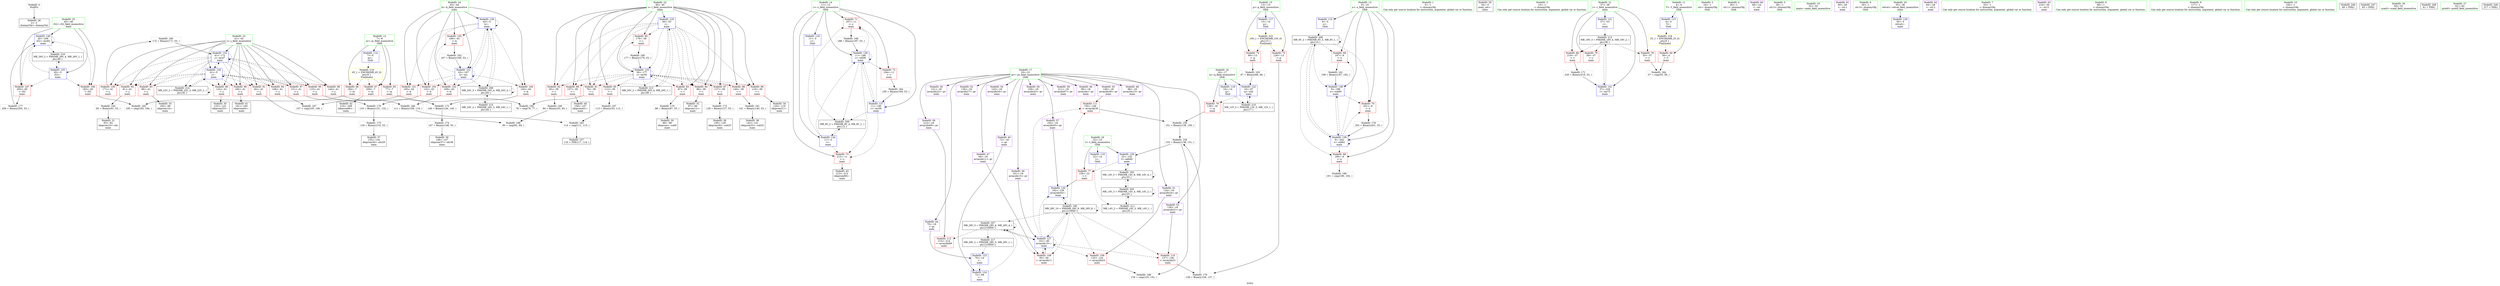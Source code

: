 digraph "SVFG" {
	label="SVFG";

	Node0x556bb0ab3890 [shape=record,color=grey,label="{NodeID: 0\nNullPtr}"];
	Node0x556bb0ab3890 -> Node0x556bb0ad3db0[style=solid];
	Node0x556bb0aded50 [shape=record,color=grey,label="{NodeID: 180\n172 = Binary(171, 53, )\n}"];
	Node0x556bb0aded50 -> Node0x556bb0adb370[style=solid];
	Node0x556bb0ad4e80 [shape=record,color=red,label="{NodeID: 97\n131\<--41\n\<--j\nmain\n}"];
	Node0x556bb0ad4e80 -> Node0x556bb0ade750[style=solid];
	Node0x556bb0ab4210 [shape=record,color=green,label="{NodeID: 14\n11\<--12\nc\<--c_field_insensitive\nGlob }"];
	Node0x556bb0ab4210 -> Node0x556bb0ad7080[style=solid];
	Node0x556bb0ab4210 -> Node0x556bb0ad7150[style=solid];
	Node0x556bb0ab4210 -> Node0x556bb0ad7220[style=solid];
	Node0x556bb0ab4210 -> Node0x556bb0ada5b0[style=solid];
	Node0x556bb0ab4210 -> Node0x556bb0adb510[style=solid];
	Node0x556bb0ab4210 -> Node0x556bb0adb6b0[style=solid];
	Node0x556bb0ab4210 -> Node0x556bb0adb780[style=solid];
	Node0x556bb0ad59e0 [shape=record,color=red,label="{NodeID: 111\n150\<--149\n\<--arrayidx38\nmain\n}"];
	Node0x556bb0ad59e0 -> Node0x556bb0adcdd0[style=solid];
	Node0x556bb0ad3db0 [shape=record,color=black,label="{NodeID: 28\n2\<--3\ndummyVal\<--dummyVal\n}"];
	Node0x556bb0aed1d0 [shape=record,color=black,label="{NodeID: 208\nMR_6V_2 = PHI(MR_6V_3, MR_6V_1, )\npts\{10 \}\n}"];
	Node0x556bb0aed1d0 -> Node0x556bb0ad6e10[style=dashed];
	Node0x556bb0aed1d0 -> Node0x556bb0ad6ee0[style=dashed];
	Node0x556bb0aed1d0 -> Node0x556bb0ad6fb0[style=dashed];
	Node0x556bb0aed1d0 -> Node0x556bb0adb850[style=dashed];
	Node0x556bb0aed1d0 -> Node0x556bb0adb920[style=dashed];
	Node0x556bb0aed1d0 -> Node0x556bb0aed1d0[style=dashed];
	Node0x556bb0adadc0 [shape=record,color=blue,label="{NodeID: 125\n39\<--53\ni\<--\nmain\n}"];
	Node0x556bb0adadc0 -> Node0x556bb0ad78a0[style=dashed];
	Node0x556bb0adadc0 -> Node0x556bb0ad7970[style=dashed];
	Node0x556bb0adadc0 -> Node0x556bb0ad7a40[style=dashed];
	Node0x556bb0adadc0 -> Node0x556bb0ad7b10[style=dashed];
	Node0x556bb0adadc0 -> Node0x556bb0ad7be0[style=dashed];
	Node0x556bb0adadc0 -> Node0x556bb0ad7cb0[style=dashed];
	Node0x556bb0adadc0 -> Node0x556bb0ad7d80[style=dashed];
	Node0x556bb0adadc0 -> Node0x556bb0ad7e50[style=dashed];
	Node0x556bb0adadc0 -> Node0x556bb0ad7f20[style=dashed];
	Node0x556bb0adadc0 -> Node0x556bb0ad7ff0[style=dashed];
	Node0x556bb0adadc0 -> Node0x556bb0adb440[style=dashed];
	Node0x556bb0adadc0 -> Node0x556bb0aeead0[style=dashed];
	Node0x556bb0ad48d0 [shape=record,color=black,label="{NodeID: 42\n210\<--209\nidxprom66\<--\nmain\n}"];
	Node0x556bb0af1590 [shape=record,color=yellow,style=double,label="{NodeID: 222\n10V_1 = ENCHI(MR_10V_0)\npts\{15 \}\nFun[main]}"];
	Node0x556bb0af1590 -> Node0x556bb0ad72f0[style=dashed];
	Node0x556bb0af1590 -> Node0x556bb0ad73c0[style=dashed];
	Node0x556bb0adb920 [shape=record,color=blue,label="{NodeID: 139\n9\<--202\nx\<--shl62\nmain\n}"];
	Node0x556bb0adb920 -> Node0x556bb0ad6e10[style=dashed];
	Node0x556bb0adb920 -> Node0x556bb0ad6ee0[style=dashed];
	Node0x556bb0adb920 -> Node0x556bb0ad6fb0[style=dashed];
	Node0x556bb0adb920 -> Node0x556bb0adb850[style=dashed];
	Node0x556bb0adb920 -> Node0x556bb0adb920[style=dashed];
	Node0x556bb0adb920 -> Node0x556bb0aed1d0[style=dashed];
	Node0x556bb0ad6450 [shape=record,color=purple,label="{NodeID: 56\n159\<--18\narrayidx43\<--pr\nmain\n}"];
	Node0x556bb0ad6fb0 [shape=record,color=red,label="{NodeID: 70\n201\<--9\n\<--x\nmain\n}"];
	Node0x556bb0ad6fb0 -> Node0x556bb0adea50[style=solid];
	Node0x556bb0add9d0 [shape=record,color=grey,label="{NodeID: 167\n113 = Binary(53, 112, )\n}"];
	Node0x556bb0add9d0 -> Node0x556bb0adf1d0[style=solid];
	Node0x556bb0ad7b10 [shape=record,color=red,label="{NodeID: 84\n96\<--39\n\<--i\nmain\n}"];
	Node0x556bb0ad7b10 -> Node0x556bb0ad40b0[style=solid];
	Node0x556bb0ab6c50 [shape=record,color=green,label="{NodeID: 1\n5\<--1\n\<--dummyObj\nCan only get source location for instruction, argument, global var or function.}"];
	Node0x556bb0adeed0 [shape=record,color=grey,label="{NodeID: 181\n141 = Binary(140, 53, )\n}"];
	Node0x556bb0adeed0 -> Node0x556bb0ad4590[style=solid];
	Node0x556bb0ad4f50 [shape=record,color=red,label="{NodeID: 98\n144\<--41\n\<--j\nmain\n}"];
	Node0x556bb0ad4f50 -> Node0x556bb0ade150[style=solid];
	Node0x556bb0ab3a30 [shape=record,color=green,label="{NodeID: 15\n13\<--15\np\<--p_field_insensitive\nGlob }"];
	Node0x556bb0ab3a30 -> Node0x556bb0ad72f0[style=solid];
	Node0x556bb0ab3a30 -> Node0x556bb0ad73c0[style=solid];
	Node0x556bb0ab3a30 -> Node0x556bb0ada6b0[style=solid];
	Node0x556bb0ad5ab0 [shape=record,color=red,label="{NodeID: 112\n215\<--214\n\<--arrayidx69\nmain\n}"];
	Node0x556bb0ad3e40 [shape=record,color=black,label="{NodeID: 29\n34\<--5\nmain_ret\<--\nmain\n}"];
	Node0x556bb0aed6d0 [shape=record,color=black,label="{NodeID: 209\nMR_8V_2 = PHI(MR_8V_4, MR_8V_1, )\npts\{12 \}\n}"];
	Node0x556bb0aed6d0 -> Node0x556bb0adb510[style=dashed];
	Node0x556bb0adae90 [shape=record,color=blue,label="{NodeID: 126\n41\<--5\nj\<--\nmain\n}"];
	Node0x556bb0adae90 -> Node0x556bb0ad80c0[style=dashed];
	Node0x556bb0adae90 -> Node0x556bb0ad8190[style=dashed];
	Node0x556bb0adae90 -> Node0x556bb0ad8260[style=dashed];
	Node0x556bb0adae90 -> Node0x556bb0ad8330[style=dashed];
	Node0x556bb0adae90 -> Node0x556bb0ad8400[style=dashed];
	Node0x556bb0adae90 -> Node0x556bb0ad4db0[style=dashed];
	Node0x556bb0adae90 -> Node0x556bb0ad4e80[style=dashed];
	Node0x556bb0adae90 -> Node0x556bb0ad4f50[style=dashed];
	Node0x556bb0adae90 -> Node0x556bb0ad5020[style=dashed];
	Node0x556bb0adae90 -> Node0x556bb0ad50f0[style=dashed];
	Node0x556bb0adae90 -> Node0x556bb0adae90[style=dashed];
	Node0x556bb0adae90 -> Node0x556bb0adb370[style=dashed];
	Node0x556bb0adae90 -> Node0x556bb0aeefd0[style=dashed];
	Node0x556bb0ad49a0 [shape=record,color=black,label="{NodeID: 43\n213\<--212\nidxprom68\<--\nmain\n}"];
	Node0x556bb0adb9f0 [shape=record,color=blue,label="{NodeID: 140\n45\<--206\ni52\<--inc64\nmain\n}"];
	Node0x556bb0adb9f0 -> Node0x556bb0ad55d0[style=dashed];
	Node0x556bb0adb9f0 -> Node0x556bb0ad56a0[style=dashed];
	Node0x556bb0adb9f0 -> Node0x556bb0adb9f0[style=dashed];
	Node0x556bb0adb9f0 -> Node0x556bb0af01e0[style=dashed];
	Node0x556bb0ad6520 [shape=record,color=purple,label="{NodeID: 57\n162\<--18\narrayidx45\<--pr\nmain\n}"];
	Node0x556bb0ad6520 -> Node0x556bb0adb1d0[style=solid];
	Node0x556bb0ad7080 [shape=record,color=red,label="{NodeID: 71\n187\<--11\n\<--c\nmain\n}"];
	Node0x556bb0ad7080 -> Node0x556bb0addb50[style=solid];
	Node0x556bb0addb50 [shape=record,color=grey,label="{NodeID: 168\n188 = Binary(187, 53, )\n}"];
	Node0x556bb0addb50 -> Node0x556bb0adb6b0[style=solid];
	Node0x556bb0ad7be0 [shape=record,color=red,label="{NodeID: 85\n112\<--39\n\<--i\nmain\n}"];
	Node0x556bb0ad7be0 -> Node0x556bb0add9d0[style=solid];
	Node0x556bb0ad3250 [shape=record,color=green,label="{NodeID: 2\n14\<--1\n\<--dummyObj\nCan only get source location for instruction, argument, global var or function.}"];
	Node0x556bb0adf050 [shape=record,color=grey,label="{NodeID: 182\n185 = cmp(183, 184, )\n}"];
	Node0x556bb0ad5020 [shape=record,color=red,label="{NodeID: 99\n160\<--41\n\<--j\nmain\n}"];
	Node0x556bb0ad5020 -> Node0x556bb0ad4800[style=solid];
	Node0x556bb0ab3b00 [shape=record,color=green,label="{NodeID: 16\n16\<--17\nq\<--q_field_insensitive\nGlob }"];
	Node0x556bb0ab3b00 -> Node0x556bb0ad7490[style=solid];
	Node0x556bb0ab3b00 -> Node0x556bb0ada7b0[style=solid];
	Node0x556bb0ab3b00 -> Node0x556bb0adab50[style=solid];
	Node0x556bb0ad5b80 [shape=record,color=blue,label="{NodeID: 113\n4\<--5\nT\<--\nGlob }"];
	Node0x556bb0ad5b80 -> Node0x556bb0af07d0[style=dashed];
	Node0x556bb0ad3f10 [shape=record,color=black,label="{NodeID: 30\n89\<--88\nidxprom\<--sub9\nmain\n}"];
	Node0x556bb0aedbd0 [shape=record,color=black,label="{NodeID: 210\nMR_12V_2 = PHI(MR_12V_3, MR_12V_1, )\npts\{17 \}\n}"];
	Node0x556bb0aedbd0 -> Node0x556bb0adab50[style=dashed];
	Node0x556bb0adaf60 [shape=record,color=blue,label="{NodeID: 127\n101\<--95\narrayidx15\<--\nmain\n}"];
	Node0x556bb0adaf60 -> Node0x556bb0ad5770[style=dashed];
	Node0x556bb0adaf60 -> Node0x556bb0ad5840[style=dashed];
	Node0x556bb0adaf60 -> Node0x556bb0ad5910[style=dashed];
	Node0x556bb0adaf60 -> Node0x556bb0ad59e0[style=dashed];
	Node0x556bb0adaf60 -> Node0x556bb0adaf60[style=dashed];
	Node0x556bb0adaf60 -> Node0x556bb0adb1d0[style=dashed];
	Node0x556bb0adaf60 -> Node0x556bb0ae67b0[style=dashed];
	Node0x556bb0adaf60 -> Node0x556bb0aeccd0[style=dashed];
	Node0x556bb0ad4a70 [shape=record,color=purple,label="{NodeID: 44\n70\<--18\n\<--pr\nmain\n}"];
	Node0x556bb0ad4a70 -> Node0x556bb0adac20[style=solid];
	Node0x556bb0adbac0 [shape=record,color=blue,label="{NodeID: 141\n37\<--220\nr\<--inc72\nmain\n}"];
	Node0x556bb0adbac0 -> Node0x556bb0aee5d0[style=dashed];
	Node0x556bb0ad65f0 [shape=record,color=purple,label="{NodeID: 58\n211\<--18\narrayidx67\<--pr\nmain\n}"];
	Node0x556bb0ad7150 [shape=record,color=red,label="{NodeID: 72\n194\<--11\n\<--c\nmain\n}"];
	Node0x556bb0ad7150 -> Node0x556bb0add550[style=solid];
	Node0x556bb0addcd0 [shape=record,color=grey,label="{NodeID: 169\n84 = Binary(53, 83, )\n}"];
	Node0x556bb0addcd0 -> Node0x556bb0adf950[style=solid];
	Node0x556bb0ad7cb0 [shape=record,color=red,label="{NodeID: 86\n119\<--39\n\<--i\nmain\n}"];
	Node0x556bb0ad7cb0 -> Node0x556bb0ad4250[style=solid];
	Node0x556bb0ad32e0 [shape=record,color=green,label="{NodeID: 3\n24\<--1\n.str\<--dummyObj\nGlob }"];
	Node0x556bb0adf1d0 [shape=record,color=grey,label="{NodeID: 183\n114 = cmp(111, 113, )\n}"];
	Node0x556bb0adf1d0 -> Node0x556bb0adc6b0[style=solid];
	Node0x556bb0ad50f0 [shape=record,color=red,label="{NodeID: 100\n171\<--41\n\<--j\nmain\n}"];
	Node0x556bb0ad50f0 -> Node0x556bb0aded50[style=solid];
	Node0x556bb0ab3c00 [shape=record,color=green,label="{NodeID: 17\n18\<--21\npr\<--pr_field_insensitive\nGlob }"];
	Node0x556bb0ab3c00 -> Node0x556bb0ad4a70[style=solid];
	Node0x556bb0ab3c00 -> Node0x556bb0ad4b40[style=solid];
	Node0x556bb0ab3c00 -> Node0x556bb0ad4c10[style=solid];
	Node0x556bb0ab3c00 -> Node0x556bb0ad4ce0[style=solid];
	Node0x556bb0ab3c00 -> Node0x556bb0ad5dd0[style=solid];
	Node0x556bb0ab3c00 -> Node0x556bb0ad5ea0[style=solid];
	Node0x556bb0ab3c00 -> Node0x556bb0ad5f70[style=solid];
	Node0x556bb0ab3c00 -> Node0x556bb0ad6040[style=solid];
	Node0x556bb0ab3c00 -> Node0x556bb0ad6110[style=solid];
	Node0x556bb0ab3c00 -> Node0x556bb0ad61e0[style=solid];
	Node0x556bb0ab3c00 -> Node0x556bb0ad62b0[style=solid];
	Node0x556bb0ab3c00 -> Node0x556bb0ad6380[style=solid];
	Node0x556bb0ab3c00 -> Node0x556bb0ad6450[style=solid];
	Node0x556bb0ab3c00 -> Node0x556bb0ad6520[style=solid];
	Node0x556bb0ab3c00 -> Node0x556bb0ad65f0[style=solid];
	Node0x556bb0ab3c00 -> Node0x556bb0ad66c0[style=solid];
	Node0x556bb0ad5c80 [shape=record,color=blue,label="{NodeID: 114\n7\<--5\nm\<--\nGlob }"];
	Node0x556bb0ad5c80 -> Node0x556bb0af12f0[style=dashed];
	Node0x556bb0ad3fe0 [shape=record,color=black,label="{NodeID: 31\n93\<--92\nidxprom10\<--shr\nmain\n}"];
	Node0x556bb0aee0d0 [shape=record,color=black,label="{NodeID: 211\nMR_14V_2 = PHI(MR_14V_3, MR_14V_1, )\npts\{23 \}\n}"];
	Node0x556bb0aee0d0 -> Node0x556bb0aeb8d0[style=dashed];
	Node0x556bb0adb030 [shape=record,color=blue,label="{NodeID: 128\n43\<--5\nk\<--\nmain\n}"];
	Node0x556bb0adb030 -> Node0x556bb0ad51c0[style=dashed];
	Node0x556bb0adb030 -> Node0x556bb0ad5290[style=dashed];
	Node0x556bb0adb030 -> Node0x556bb0ad5360[style=dashed];
	Node0x556bb0adb030 -> Node0x556bb0ad5430[style=dashed];
	Node0x556bb0adb030 -> Node0x556bb0ad5500[style=dashed];
	Node0x556bb0adb030 -> Node0x556bb0adb030[style=dashed];
	Node0x556bb0adb030 -> Node0x556bb0adb2a0[style=dashed];
	Node0x556bb0adb030 -> Node0x556bb0aec7d0[style=dashed];
	Node0x556bb0ad4b40 [shape=record,color=purple,label="{NodeID: 45\n72\<--18\n\<--pr\nmain\n}"];
	Node0x556bb0ad4b40 -> Node0x556bb0adacf0[style=solid];
	Node0x556bb0ad66c0 [shape=record,color=purple,label="{NodeID: 59\n214\<--18\narrayidx69\<--pr\nmain\n}"];
	Node0x556bb0ad66c0 -> Node0x556bb0ad5ab0[style=solid];
	Node0x556bb0ad7220 [shape=record,color=red,label="{NodeID: 73\n212\<--11\n\<--c\nmain\n}"];
	Node0x556bb0ad7220 -> Node0x556bb0ad49a0[style=solid];
	Node0x556bb0adde50 [shape=record,color=grey,label="{NodeID: 170\n88 = Binary(87, 53, )\n}"];
	Node0x556bb0adde50 -> Node0x556bb0ad3f10[style=solid];
	Node0x556bb0ad7d80 [shape=record,color=red,label="{NodeID: 87\n127\<--39\n\<--i\nmain\n}"];
	Node0x556bb0ad7d80 -> Node0x556bb0ade2d0[style=solid];
	Node0x556bb0ab4390 [shape=record,color=green,label="{NodeID: 4\n26\<--1\n.str.1\<--dummyObj\nGlob }"];
	Node0x556bb0adf350 [shape=record,color=grey,label="{NodeID: 184\n57 = cmp(55, 56, )\n}"];
	Node0x556bb0ad51c0 [shape=record,color=red,label="{NodeID: 101\n105\<--43\n\<--k\nmain\n}"];
	Node0x556bb0ad51c0 -> Node0x556bb0adf7d0[style=solid];
	Node0x556bb0ab7150 [shape=record,color=green,label="{NodeID: 18\n22\<--23\nt\<--t_field_insensitive\nGlob }"];
	Node0x556bb0ab7150 -> Node0x556bb0ad7560[style=solid];
	Node0x556bb0ab7150 -> Node0x556bb0ada8b0[style=solid];
	Node0x556bb0ab7150 -> Node0x556bb0adb100[style=solid];
	Node0x556bb0ada4f0 [shape=record,color=blue,label="{NodeID: 115\n9\<--5\nx\<--\nGlob }"];
	Node0x556bb0ada4f0 -> Node0x556bb0aed1d0[style=dashed];
	Node0x556bb0ad40b0 [shape=record,color=black,label="{NodeID: 32\n97\<--96\nidxprom12\<--\nmain\n}"];
	Node0x556bb0aee5d0 [shape=record,color=black,label="{NodeID: 212\nMR_18V_3 = PHI(MR_18V_4, MR_18V_2, )\npts\{38 \}\n}"];
	Node0x556bb0aee5d0 -> Node0x556bb0ad7630[style=dashed];
	Node0x556bb0aee5d0 -> Node0x556bb0ad7700[style=dashed];
	Node0x556bb0aee5d0 -> Node0x556bb0ad77d0[style=dashed];
	Node0x556bb0aee5d0 -> Node0x556bb0adbac0[style=dashed];
	Node0x556bb0adb100 [shape=record,color=blue,label="{NodeID: 129\n22\<--152\nt\<--add40\nmain\n}"];
	Node0x556bb0adb100 -> Node0x556bb0ad7560[style=dashed];
	Node0x556bb0adb100 -> Node0x556bb0ad8de0[style=dashed];
	Node0x556bb0ad4c10 [shape=record,color=purple,label="{NodeID: 46\n90\<--18\narrayidx\<--pr\nmain\n}"];
	Node0x556bb0ad6790 [shape=record,color=purple,label="{NodeID: 60\n48\<--24\n\<--.str\nmain\n}"];
	Node0x556bb0adc6b0 [shape=record,color=black,label="{NodeID: 157\n116 = PHI(117, 114, )\n}"];
	Node0x556bb0ad72f0 [shape=record,color=red,label="{NodeID: 74\n66\<--13\n\<--p\nmain\n}"];
	Node0x556bb0ad72f0 -> Node0x556bb0add6d0[style=solid];
	Node0x556bb0addfd0 [shape=record,color=grey,label="{NodeID: 171\n220 = Binary(219, 53, )\n}"];
	Node0x556bb0addfd0 -> Node0x556bb0adbac0[style=solid];
	Node0x556bb0ad7e50 [shape=record,color=red,label="{NodeID: 88\n140\<--39\n\<--i\nmain\n}"];
	Node0x556bb0ad7e50 -> Node0x556bb0adeed0[style=solid];
	Node0x556bb0ab4420 [shape=record,color=green,label="{NodeID: 5\n28\<--1\n.str.2\<--dummyObj\nGlob }"];
	Node0x556bb0adf4d0 [shape=record,color=grey,label="{NodeID: 185\n78 = cmp(76, 77, )\n}"];
	Node0x556bb0ad5290 [shape=record,color=red,label="{NodeID: 102\n109\<--43\n\<--k\nmain\n}"];
	Node0x556bb0ad5290 -> Node0x556bb0add850[style=solid];
	Node0x556bb0ab7250 [shape=record,color=green,label="{NodeID: 19\n32\<--33\nmain\<--main_field_insensitive\n}"];
	Node0x556bb0ada5b0 [shape=record,color=blue,label="{NodeID: 116\n11\<--5\nc\<--\nGlob }"];
	Node0x556bb0ada5b0 -> Node0x556bb0aed6d0[style=dashed];
	Node0x556bb0ad4180 [shape=record,color=black,label="{NodeID: 33\n100\<--99\nidxprom14\<--\nmain\n}"];
	Node0x556bb0aeead0 [shape=record,color=black,label="{NodeID: 213\nMR_20V_2 = PHI(MR_20V_4, MR_20V_1, )\npts\{40 \}\n}"];
	Node0x556bb0aeead0 -> Node0x556bb0adadc0[style=dashed];
	Node0x556bb0adb1d0 [shape=record,color=blue,label="{NodeID: 130\n162\<--156\narrayidx45\<--\nmain\n}"];
	Node0x556bb0adb1d0 -> Node0x556bb0ae67b0[style=dashed];
	Node0x556bb0ad4ce0 [shape=record,color=purple,label="{NodeID: 47\n94\<--18\narrayidx11\<--pr\nmain\n}"];
	Node0x556bb0ad4ce0 -> Node0x556bb0ad5770[style=solid];
	Node0x556bb0ad6860 [shape=record,color=purple,label="{NodeID: 61\n60\<--26\n\<--.str.1\nmain\n}"];
	Node0x556bb0adcc50 [shape=record,color=grey,label="{NodeID: 158\n152 = Binary(138, 151, )\n}"];
	Node0x556bb0adcc50 -> Node0x556bb0adb100[style=solid];
	Node0x556bb0adcc50 -> Node0x556bb0adfad0[style=solid];
	Node0x556bb0ad73c0 [shape=record,color=red,label="{NodeID: 75\n126\<--13\n\<--p\nmain\n}"];
	Node0x556bb0ad73c0 -> Node0x556bb0adebd0[style=solid];
	Node0x556bb0ade150 [shape=record,color=grey,label="{NodeID: 172\n146 = Binary(144, 145, )\n}"];
	Node0x556bb0ade150 -> Node0x556bb0ade450[style=solid];
	Node0x556bb0ad7f20 [shape=record,color=red,label="{NodeID: 89\n157\<--39\n\<--i\nmain\n}"];
	Node0x556bb0ad7f20 -> Node0x556bb0ad4730[style=solid];
	Node0x556bb0ab3e90 [shape=record,color=green,label="{NodeID: 6\n30\<--1\n.str.3\<--dummyObj\nGlob }"];
	Node0x556bb0adf650 [shape=record,color=grey,label="{NodeID: 186\n191 = cmp(190, 192, )\n}"];
	Node0x556bb0ad5360 [shape=record,color=red,label="{NodeID: 103\n132\<--43\n\<--k\nmain\n}"];
	Node0x556bb0ad5360 -> Node0x556bb0ade750[style=solid];
	Node0x556bb0ab7350 [shape=record,color=green,label="{NodeID: 20\n35\<--36\nretval\<--retval_field_insensitive\nmain\n}"];
	Node0x556bb0ab7350 -> Node0x556bb0ada9b0[style=solid];
	Node0x556bb0ada6b0 [shape=record,color=blue,label="{NodeID: 117\n13\<--14\np\<--\nGlob }"];
	Node0x556bb0ada6b0 -> Node0x556bb0af1590[style=dashed];
	Node0x556bb0ad4250 [shape=record,color=black,label="{NodeID: 34\n120\<--119\nidxprom21\<--\nmain\n}"];
	Node0x556bb0aeefd0 [shape=record,color=black,label="{NodeID: 214\nMR_22V_2 = PHI(MR_22V_3, MR_22V_1, )\npts\{42 \}\n}"];
	Node0x556bb0aeefd0 -> Node0x556bb0adae90[style=dashed];
	Node0x556bb0aeefd0 -> Node0x556bb0aeefd0[style=dashed];
	Node0x556bb0adb2a0 [shape=record,color=blue,label="{NodeID: 131\n43\<--167\nk\<--inc\nmain\n}"];
	Node0x556bb0adb2a0 -> Node0x556bb0ad51c0[style=dashed];
	Node0x556bb0adb2a0 -> Node0x556bb0ad5290[style=dashed];
	Node0x556bb0adb2a0 -> Node0x556bb0ad5360[style=dashed];
	Node0x556bb0adb2a0 -> Node0x556bb0ad5430[style=dashed];
	Node0x556bb0adb2a0 -> Node0x556bb0ad5500[style=dashed];
	Node0x556bb0adb2a0 -> Node0x556bb0adb030[style=dashed];
	Node0x556bb0adb2a0 -> Node0x556bb0adb2a0[style=dashed];
	Node0x556bb0adb2a0 -> Node0x556bb0aec7d0[style=dashed];
	Node0x556bb0ad5dd0 [shape=record,color=purple,label="{NodeID: 48\n98\<--18\narrayidx13\<--pr\nmain\n}"];
	Node0x556bb0ad6930 [shape=record,color=purple,label="{NodeID: 62\n64\<--28\n\<--.str.2\nmain\n}"];
	Node0x556bb0adcdd0 [shape=record,color=grey,label="{NodeID: 159\n151 = Binary(139, 150, )\n}"];
	Node0x556bb0adcdd0 -> Node0x556bb0adcc50[style=solid];
	Node0x556bb0ad7490 [shape=record,color=red,label="{NodeID: 76\n139\<--16\n\<--q\nmain\n}"];
	Node0x556bb0ad7490 -> Node0x556bb0adcdd0[style=solid];
	Node0x556bb0ade2d0 [shape=record,color=grey,label="{NodeID: 173\n128 = Binary(127, 53, )\n}"];
	Node0x556bb0ade2d0 -> Node0x556bb0ad43f0[style=solid];
	Node0x556bb0ad7ff0 [shape=record,color=red,label="{NodeID: 90\n176\<--39\n\<--i\nmain\n}"];
	Node0x556bb0ad7ff0 -> Node0x556bb0adcf50[style=solid];
	Node0x556bb0ab3f20 [shape=record,color=green,label="{NodeID: 7\n53\<--1\n\<--dummyObj\nCan only get source location for instruction, argument, global var or function.}"];
	Node0x556bb0adf7d0 [shape=record,color=grey,label="{NodeID: 187\n107 = cmp(105, 106, )\n}"];
	Node0x556bb0ad5430 [shape=record,color=red,label="{NodeID: 104\n145\<--43\n\<--k\nmain\n}"];
	Node0x556bb0ad5430 -> Node0x556bb0ade150[style=solid];
	Node0x556bb0ab7420 [shape=record,color=green,label="{NodeID: 21\n37\<--38\nr\<--r_field_insensitive\nmain\n}"];
	Node0x556bb0ab7420 -> Node0x556bb0ad7630[style=solid];
	Node0x556bb0ab7420 -> Node0x556bb0ad7700[style=solid];
	Node0x556bb0ab7420 -> Node0x556bb0ad77d0[style=solid];
	Node0x556bb0ab7420 -> Node0x556bb0adaa80[style=solid];
	Node0x556bb0ab7420 -> Node0x556bb0adbac0[style=solid];
	Node0x556bb0ada7b0 [shape=record,color=blue,label="{NodeID: 118\n16\<--14\nq\<--\nGlob }"];
	Node0x556bb0ada7b0 -> Node0x556bb0aedbd0[style=dashed];
	Node0x556bb0ad4320 [shape=record,color=black,label="{NodeID: 35\n123\<--122\nidxprom23\<--\nmain\n}"];
	Node0x556bb0aef4d0 [shape=record,color=black,label="{NodeID: 215\nMR_24V_2 = PHI(MR_24V_3, MR_24V_1, )\npts\{44 \}\n}"];
	Node0x556bb0aef4d0 -> Node0x556bb0aec7d0[style=dashed];
	Node0x556bb0adb370 [shape=record,color=blue,label="{NodeID: 132\n41\<--172\nj\<--inc47\nmain\n}"];
	Node0x556bb0adb370 -> Node0x556bb0ad80c0[style=dashed];
	Node0x556bb0adb370 -> Node0x556bb0ad8190[style=dashed];
	Node0x556bb0adb370 -> Node0x556bb0ad8260[style=dashed];
	Node0x556bb0adb370 -> Node0x556bb0ad8330[style=dashed];
	Node0x556bb0adb370 -> Node0x556bb0ad8400[style=dashed];
	Node0x556bb0adb370 -> Node0x556bb0ad4db0[style=dashed];
	Node0x556bb0adb370 -> Node0x556bb0ad4e80[style=dashed];
	Node0x556bb0adb370 -> Node0x556bb0ad4f50[style=dashed];
	Node0x556bb0adb370 -> Node0x556bb0ad5020[style=dashed];
	Node0x556bb0adb370 -> Node0x556bb0ad50f0[style=dashed];
	Node0x556bb0adb370 -> Node0x556bb0adae90[style=dashed];
	Node0x556bb0adb370 -> Node0x556bb0adb370[style=dashed];
	Node0x556bb0adb370 -> Node0x556bb0aeefd0[style=dashed];
	Node0x556bb0ad5ea0 [shape=record,color=purple,label="{NodeID: 49\n101\<--18\narrayidx15\<--pr\nmain\n}"];
	Node0x556bb0ad5ea0 -> Node0x556bb0adaf60[style=solid];
	Node0x556bb0ad6a00 [shape=record,color=purple,label="{NodeID: 63\n216\<--30\n\<--.str.3\nmain\n}"];
	Node0x556bb0adcf50 [shape=record,color=grey,label="{NodeID: 160\n177 = Binary(176, 53, )\n}"];
	Node0x556bb0adcf50 -> Node0x556bb0adb440[style=solid];
	Node0x556bb0ad7560 [shape=record,color=red,label="{NodeID: 77\n156\<--22\n\<--t\nmain\n}"];
	Node0x556bb0ad7560 -> Node0x556bb0adb1d0[style=solid];
	Node0x556bb0ade450 [shape=record,color=grey,label="{NodeID: 174\n147 = Binary(146, 53, )\n}"];
	Node0x556bb0ade450 -> Node0x556bb0ad4660[style=solid];
	Node0x556bb0ad80c0 [shape=record,color=red,label="{NodeID: 91\n82\<--41\n\<--j\nmain\n}"];
	Node0x556bb0ad80c0 -> Node0x556bb0adf950[style=solid];
	Node0x556bb0ab3fb0 [shape=record,color=green,label="{NodeID: 8\n68\<--1\n\<--dummyObj\nCan only get source location for instruction, argument, global var or function.}"];
	Node0x556bb0adf950 [shape=record,color=grey,label="{NodeID: 188\n85 = cmp(82, 84, )\n}"];
	Node0x556bb0ad5500 [shape=record,color=red,label="{NodeID: 105\n166\<--43\n\<--k\nmain\n}"];
	Node0x556bb0ad5500 -> Node0x556bb0add250[style=solid];
	Node0x556bb0ab74f0 [shape=record,color=green,label="{NodeID: 22\n39\<--40\ni\<--i_field_insensitive\nmain\n}"];
	Node0x556bb0ab74f0 -> Node0x556bb0ad78a0[style=solid];
	Node0x556bb0ab74f0 -> Node0x556bb0ad7970[style=solid];
	Node0x556bb0ab74f0 -> Node0x556bb0ad7a40[style=solid];
	Node0x556bb0ab74f0 -> Node0x556bb0ad7b10[style=solid];
	Node0x556bb0ab74f0 -> Node0x556bb0ad7be0[style=solid];
	Node0x556bb0ab74f0 -> Node0x556bb0ad7cb0[style=solid];
	Node0x556bb0ab74f0 -> Node0x556bb0ad7d80[style=solid];
	Node0x556bb0ab74f0 -> Node0x556bb0ad7e50[style=solid];
	Node0x556bb0ab74f0 -> Node0x556bb0ad7f20[style=solid];
	Node0x556bb0ab74f0 -> Node0x556bb0ad7ff0[style=solid];
	Node0x556bb0ab74f0 -> Node0x556bb0adadc0[style=solid];
	Node0x556bb0ab74f0 -> Node0x556bb0adb440[style=solid];
	Node0x556bb0ada8b0 [shape=record,color=blue,label="{NodeID: 119\n22\<--14\nt\<--\nGlob }"];
	Node0x556bb0ada8b0 -> Node0x556bb0aee0d0[style=dashed];
	Node0x556bb0ad43f0 [shape=record,color=black,label="{NodeID: 36\n129\<--128\nidxprom26\<--sub25\nmain\n}"];
	Node0x556bb0af01e0 [shape=record,color=black,label="{NodeID: 216\nMR_26V_2 = PHI(MR_26V_4, MR_26V_1, )\npts\{46 \}\n}"];
	Node0x556bb0af01e0 -> Node0x556bb0adb5e0[style=dashed];
	Node0x556bb0adb440 [shape=record,color=blue,label="{NodeID: 133\n39\<--177\ni\<--inc50\nmain\n}"];
	Node0x556bb0adb440 -> Node0x556bb0ad78a0[style=dashed];
	Node0x556bb0adb440 -> Node0x556bb0ad7970[style=dashed];
	Node0x556bb0adb440 -> Node0x556bb0ad7a40[style=dashed];
	Node0x556bb0adb440 -> Node0x556bb0ad7b10[style=dashed];
	Node0x556bb0adb440 -> Node0x556bb0ad7be0[style=dashed];
	Node0x556bb0adb440 -> Node0x556bb0ad7cb0[style=dashed];
	Node0x556bb0adb440 -> Node0x556bb0ad7d80[style=dashed];
	Node0x556bb0adb440 -> Node0x556bb0ad7e50[style=dashed];
	Node0x556bb0adb440 -> Node0x556bb0ad7f20[style=dashed];
	Node0x556bb0adb440 -> Node0x556bb0ad7ff0[style=dashed];
	Node0x556bb0adb440 -> Node0x556bb0adb440[style=dashed];
	Node0x556bb0adb440 -> Node0x556bb0aeead0[style=dashed];
	Node0x556bb0ad5f70 [shape=record,color=purple,label="{NodeID: 50\n121\<--18\narrayidx22\<--pr\nmain\n}"];
	Node0x556bb0ad6ad0 [shape=record,color=red,label="{NodeID: 64\n56\<--4\n\<--T\nmain\n}"];
	Node0x556bb0ad6ad0 -> Node0x556bb0adf350[style=solid];
	Node0x556bb0add0d0 [shape=record,color=grey,label="{NodeID: 161\n198 = Binary(197, 192, )\n}"];
	Node0x556bb0add0d0 -> Node0x556bb0adb850[style=solid];
	Node0x556bb0ad7630 [shape=record,color=red,label="{NodeID: 78\n55\<--37\n\<--r\nmain\n}"];
	Node0x556bb0ad7630 -> Node0x556bb0adf350[style=solid];
	Node0x556bb0ade5d0 [shape=record,color=grey,label="{NodeID: 175\n134 = Binary(133, 53, )\n}"];
	Node0x556bb0ade5d0 -> Node0x556bb0ad44c0[style=solid];
	Node0x556bb0ad8190 [shape=record,color=red,label="{NodeID: 92\n91\<--41\n\<--j\nmain\n}"];
	Node0x556bb0ad8190 -> Node0x556bb0add3d0[style=solid];
	Node0x556bb0ad3590 [shape=record,color=green,label="{NodeID: 9\n117\<--1\n\<--dummyObj\nCan only get source location for instruction, argument, global var or function.}"];
	Node0x556bb0adfad0 [shape=record,color=grey,label="{NodeID: 189\n154 = cmp(125, 152, )\n}"];
	Node0x556bb0ad55d0 [shape=record,color=red,label="{NodeID: 106\n183\<--45\n\<--i52\nmain\n}"];
	Node0x556bb0ad55d0 -> Node0x556bb0adf050[style=solid];
	Node0x556bb0ab75c0 [shape=record,color=green,label="{NodeID: 23\n41\<--42\nj\<--j_field_insensitive\nmain\n}"];
	Node0x556bb0ab75c0 -> Node0x556bb0ad80c0[style=solid];
	Node0x556bb0ab75c0 -> Node0x556bb0ad8190[style=solid];
	Node0x556bb0ab75c0 -> Node0x556bb0ad8260[style=solid];
	Node0x556bb0ab75c0 -> Node0x556bb0ad8330[style=solid];
	Node0x556bb0ab75c0 -> Node0x556bb0ad8400[style=solid];
	Node0x556bb0ab75c0 -> Node0x556bb0ad4db0[style=solid];
	Node0x556bb0ab75c0 -> Node0x556bb0ad4e80[style=solid];
	Node0x556bb0ab75c0 -> Node0x556bb0ad4f50[style=solid];
	Node0x556bb0ab75c0 -> Node0x556bb0ad5020[style=solid];
	Node0x556bb0ab75c0 -> Node0x556bb0ad50f0[style=solid];
	Node0x556bb0ab75c0 -> Node0x556bb0adae90[style=solid];
	Node0x556bb0ab75c0 -> Node0x556bb0adb370[style=solid];
	Node0x556bb0aeb8d0 [shape=record,color=black,label="{NodeID: 203\nMR_14V_3 = PHI(MR_14V_4, MR_14V_2, )\npts\{23 \}\n}"];
	Node0x556bb0aeb8d0 -> Node0x556bb0ad8de0[style=dashed];
	Node0x556bb0aeb8d0 -> Node0x556bb0aeb8d0[style=dashed];
	Node0x556bb0aeb8d0 -> Node0x556bb0aee0d0[style=dashed];
	Node0x556bb0ada9b0 [shape=record,color=blue,label="{NodeID: 120\n35\<--5\nretval\<--\nmain\n}"];
	Node0x556bb0ad44c0 [shape=record,color=black,label="{NodeID: 37\n135\<--134\nidxprom30\<--shr29\nmain\n}"];
	Node0x556bb0af02d0 [shape=record,color=black,label="{NodeID: 217\nMR_28V_2 = PHI(MR_28V_5, MR_28V_1, )\npts\{210000 \}\n}"];
	Node0x556bb0af02d0 -> Node0x556bb0adac20[style=dashed];
	Node0x556bb0adb510 [shape=record,color=blue,label="{NodeID: 134\n11\<--5\nc\<--\nmain\n}"];
	Node0x556bb0adb510 -> Node0x556bb0ad7080[style=dashed];
	Node0x556bb0adb510 -> Node0x556bb0ad7220[style=dashed];
	Node0x556bb0adb510 -> Node0x556bb0adb6b0[style=dashed];
	Node0x556bb0adb510 -> Node0x556bb0aed6d0[style=dashed];
	Node0x556bb0ad6040 [shape=record,color=purple,label="{NodeID: 51\n124\<--18\narrayidx24\<--pr\nmain\n}"];
	Node0x556bb0ad6040 -> Node0x556bb0ad5840[style=solid];
	Node0x556bb0ad6ba0 [shape=record,color=red,label="{NodeID: 65\n77\<--7\n\<--m\nmain\n}"];
	Node0x556bb0ad6ba0 -> Node0x556bb0adf4d0[style=solid];
	Node0x556bb0add250 [shape=record,color=grey,label="{NodeID: 162\n167 = Binary(166, 53, )\n}"];
	Node0x556bb0add250 -> Node0x556bb0adb2a0[style=solid];
	Node0x556bb0ad7700 [shape=record,color=red,label="{NodeID: 79\n59\<--37\n\<--r\nmain\n}"];
	Node0x556bb0ade750 [shape=record,color=grey,label="{NodeID: 176\n133 = Binary(131, 132, )\n}"];
	Node0x556bb0ade750 -> Node0x556bb0ade5d0[style=solid];
	Node0x556bb0ad8260 [shape=record,color=red,label="{NodeID: 93\n99\<--41\n\<--j\nmain\n}"];
	Node0x556bb0ad8260 -> Node0x556bb0ad4180[style=solid];
	Node0x556bb0ad3620 [shape=record,color=green,label="{NodeID: 10\n192\<--1\n\<--dummyObj\nCan only get source location for instruction, argument, global var or function.}"];
	Node0x556bb0ae67b0 [shape=record,color=black,label="{NodeID: 190\nMR_28V_10 = PHI(MR_28V_9, MR_28V_8, )\npts\{210000 \}\n}"];
	Node0x556bb0ae67b0 -> Node0x556bb0ad5770[style=dashed];
	Node0x556bb0ae67b0 -> Node0x556bb0ad5840[style=dashed];
	Node0x556bb0ae67b0 -> Node0x556bb0ad5910[style=dashed];
	Node0x556bb0ae67b0 -> Node0x556bb0ad59e0[style=dashed];
	Node0x556bb0ae67b0 -> Node0x556bb0adaf60[style=dashed];
	Node0x556bb0ae67b0 -> Node0x556bb0adb1d0[style=dashed];
	Node0x556bb0ae67b0 -> Node0x556bb0ae67b0[style=dashed];
	Node0x556bb0ae67b0 -> Node0x556bb0aeccd0[style=dashed];
	Node0x556bb0ad56a0 [shape=record,color=red,label="{NodeID: 107\n205\<--45\n\<--i52\nmain\n}"];
	Node0x556bb0ad56a0 -> Node0x556bb0ade8d0[style=solid];
	Node0x556bb0ad3b70 [shape=record,color=green,label="{NodeID: 24\n43\<--44\nk\<--k_field_insensitive\nmain\n}"];
	Node0x556bb0ad3b70 -> Node0x556bb0ad51c0[style=solid];
	Node0x556bb0ad3b70 -> Node0x556bb0ad5290[style=solid];
	Node0x556bb0ad3b70 -> Node0x556bb0ad5360[style=solid];
	Node0x556bb0ad3b70 -> Node0x556bb0ad5430[style=solid];
	Node0x556bb0ad3b70 -> Node0x556bb0ad5500[style=solid];
	Node0x556bb0ad3b70 -> Node0x556bb0adb030[style=solid];
	Node0x556bb0ad3b70 -> Node0x556bb0adb2a0[style=solid];
	Node0x556bb0adaa80 [shape=record,color=blue,label="{NodeID: 121\n37\<--53\nr\<--\nmain\n}"];
	Node0x556bb0adaa80 -> Node0x556bb0aee5d0[style=dashed];
	Node0x556bb0ad4590 [shape=record,color=black,label="{NodeID: 38\n142\<--141\nidxprom33\<--sub32\nmain\n}"];
	Node0x556bb0af07d0 [shape=record,color=yellow,style=double,label="{NodeID: 218\n2V_1 = ENCHI(MR_2V_0)\npts\{6 \}\nFun[main]}"];
	Node0x556bb0af07d0 -> Node0x556bb0ad6ad0[style=dashed];
	Node0x556bb0adb5e0 [shape=record,color=blue,label="{NodeID: 135\n45\<--5\ni52\<--\nmain\n}"];
	Node0x556bb0adb5e0 -> Node0x556bb0ad55d0[style=dashed];
	Node0x556bb0adb5e0 -> Node0x556bb0ad56a0[style=dashed];
	Node0x556bb0adb5e0 -> Node0x556bb0adb9f0[style=dashed];
	Node0x556bb0adb5e0 -> Node0x556bb0af01e0[style=dashed];
	Node0x556bb0ad6110 [shape=record,color=purple,label="{NodeID: 52\n130\<--18\narrayidx27\<--pr\nmain\n}"];
	Node0x556bb0ad6c70 [shape=record,color=red,label="{NodeID: 66\n184\<--7\n\<--m\nmain\n}"];
	Node0x556bb0ad6c70 -> Node0x556bb0adf050[style=solid];
	Node0x556bb0afdb70 [shape=record,color=black,label="{NodeID: 246\n49 = PHI()\n}"];
	Node0x556bb0add3d0 [shape=record,color=grey,label="{NodeID: 163\n92 = Binary(91, 53, )\n}"];
	Node0x556bb0add3d0 -> Node0x556bb0ad3fe0[style=solid];
	Node0x556bb0ad77d0 [shape=record,color=red,label="{NodeID: 80\n219\<--37\n\<--r\nmain\n}"];
	Node0x556bb0ad77d0 -> Node0x556bb0addfd0[style=solid];
	Node0x556bb0ade8d0 [shape=record,color=grey,label="{NodeID: 177\n206 = Binary(205, 53, )\n}"];
	Node0x556bb0ade8d0 -> Node0x556bb0adb9f0[style=solid];
	Node0x556bb0ad8330 [shape=record,color=red,label="{NodeID: 94\n106\<--41\n\<--j\nmain\n}"];
	Node0x556bb0ad8330 -> Node0x556bb0adf7d0[style=solid];
	Node0x556bb0ad36f0 [shape=record,color=green,label="{NodeID: 11\n4\<--6\nT\<--T_field_insensitive\nGlob }"];
	Node0x556bb0ad36f0 -> Node0x556bb0ad6ad0[style=solid];
	Node0x556bb0ad36f0 -> Node0x556bb0ad5b80[style=solid];
	Node0x556bb0ad5770 [shape=record,color=red,label="{NodeID: 108\n95\<--94\n\<--arrayidx11\nmain\n}"];
	Node0x556bb0ad5770 -> Node0x556bb0adaf60[style=solid];
	Node0x556bb0ad3c00 [shape=record,color=green,label="{NodeID: 25\n45\<--46\ni52\<--i52_field_insensitive\nmain\n}"];
	Node0x556bb0ad3c00 -> Node0x556bb0ad55d0[style=solid];
	Node0x556bb0ad3c00 -> Node0x556bb0ad56a0[style=solid];
	Node0x556bb0ad3c00 -> Node0x556bb0adb5e0[style=solid];
	Node0x556bb0ad3c00 -> Node0x556bb0adb9f0[style=solid];
	Node0x556bb0adab50 [shape=record,color=blue,label="{NodeID: 122\n16\<--67\nq\<--sub\nmain\n}"];
	Node0x556bb0adab50 -> Node0x556bb0ad7490[style=dashed];
	Node0x556bb0adab50 -> Node0x556bb0aedbd0[style=dashed];
	Node0x556bb0ad4660 [shape=record,color=black,label="{NodeID: 39\n148\<--147\nidxprom37\<--shr36\nmain\n}"];
	Node0x556bb0af12f0 [shape=record,color=yellow,style=double,label="{NodeID: 219\n4V_1 = ENCHI(MR_4V_0)\npts\{8 \}\nFun[main]}"];
	Node0x556bb0af12f0 -> Node0x556bb0ad6ba0[style=dashed];
	Node0x556bb0af12f0 -> Node0x556bb0ad6c70[style=dashed];
	Node0x556bb0af12f0 -> Node0x556bb0ad6d40[style=dashed];
	Node0x556bb0adb6b0 [shape=record,color=blue,label="{NodeID: 136\n11\<--188\nc\<--shl56\nmain\n}"];
	Node0x556bb0adb6b0 -> Node0x556bb0ad7080[style=dashed];
	Node0x556bb0adb6b0 -> Node0x556bb0ad7150[style=dashed];
	Node0x556bb0adb6b0 -> Node0x556bb0ad7220[style=dashed];
	Node0x556bb0adb6b0 -> Node0x556bb0adb6b0[style=dashed];
	Node0x556bb0adb6b0 -> Node0x556bb0adb780[style=dashed];
	Node0x556bb0adb6b0 -> Node0x556bb0aed6d0[style=dashed];
	Node0x556bb0ad61e0 [shape=record,color=purple,label="{NodeID: 53\n136\<--18\narrayidx31\<--pr\nmain\n}"];
	Node0x556bb0ad61e0 -> Node0x556bb0ad5910[style=solid];
	Node0x556bb0ad6d40 [shape=record,color=red,label="{NodeID: 67\n209\<--7\n\<--m\nmain\n}"];
	Node0x556bb0ad6d40 -> Node0x556bb0ad48d0[style=solid];
	Node0x556bb0afdc70 [shape=record,color=black,label="{NodeID: 247\n65 = PHI()\n}"];
	Node0x556bb0add550 [shape=record,color=grey,label="{NodeID: 164\n195 = Binary(194, 53, )\n}"];
	Node0x556bb0add550 -> Node0x556bb0adb780[style=solid];
	Node0x556bb0ad78a0 [shape=record,color=red,label="{NodeID: 81\n76\<--39\n\<--i\nmain\n}"];
	Node0x556bb0ad78a0 -> Node0x556bb0adf4d0[style=solid];
	Node0x556bb0adea50 [shape=record,color=grey,label="{NodeID: 178\n202 = Binary(201, 53, )\n}"];
	Node0x556bb0adea50 -> Node0x556bb0adb920[style=solid];
	Node0x556bb0ad8400 [shape=record,color=red,label="{NodeID: 95\n110\<--41\n\<--j\nmain\n}"];
	Node0x556bb0ad8400 -> Node0x556bb0add850[style=solid];
	Node0x556bb0ab4070 [shape=record,color=green,label="{NodeID: 12\n7\<--8\nm\<--m_field_insensitive\nGlob }"];
	Node0x556bb0ab4070 -> Node0x556bb0ad6ba0[style=solid];
	Node0x556bb0ab4070 -> Node0x556bb0ad6c70[style=solid];
	Node0x556bb0ab4070 -> Node0x556bb0ad6d40[style=solid];
	Node0x556bb0ab4070 -> Node0x556bb0ad5c80[style=solid];
	Node0x556bb0ad5840 [shape=record,color=red,label="{NodeID: 109\n125\<--124\n\<--arrayidx24\nmain\n}"];
	Node0x556bb0ad5840 -> Node0x556bb0adfad0[style=solid];
	Node0x556bb0ad3c90 [shape=record,color=green,label="{NodeID: 26\n50\<--51\nscanf\<--scanf_field_insensitive\n}"];
	Node0x556bb0aec7d0 [shape=record,color=black,label="{NodeID: 206\nMR_24V_3 = PHI(MR_24V_4, MR_24V_2, )\npts\{44 \}\n}"];
	Node0x556bb0aec7d0 -> Node0x556bb0adb030[style=dashed];
	Node0x556bb0aec7d0 -> Node0x556bb0aec7d0[style=dashed];
	Node0x556bb0aec7d0 -> Node0x556bb0aef4d0[style=dashed];
	Node0x556bb0adac20 [shape=record,color=blue,label="{NodeID: 123\n70\<--14\n\<--\nmain\n}"];
	Node0x556bb0adac20 -> Node0x556bb0adacf0[style=dashed];
	Node0x556bb0ad4730 [shape=record,color=black,label="{NodeID: 40\n158\<--157\nidxprom42\<--\nmain\n}"];
	Node0x556bb0adb780 [shape=record,color=blue,label="{NodeID: 137\n11\<--195\nc\<--inc59\nmain\n}"];
	Node0x556bb0adb780 -> Node0x556bb0ad7080[style=dashed];
	Node0x556bb0adb780 -> Node0x556bb0ad7220[style=dashed];
	Node0x556bb0adb780 -> Node0x556bb0adb6b0[style=dashed];
	Node0x556bb0adb780 -> Node0x556bb0aed6d0[style=dashed];
	Node0x556bb0ad62b0 [shape=record,color=purple,label="{NodeID: 54\n143\<--18\narrayidx34\<--pr\nmain\n}"];
	Node0x556bb0ad6e10 [shape=record,color=red,label="{NodeID: 68\n190\<--9\n\<--x\nmain\n}"];
	Node0x556bb0ad6e10 -> Node0x556bb0adf650[style=solid];
	Node0x556bb0afdd70 [shape=record,color=black,label="{NodeID: 248\n61 = PHI()\n}"];
	Node0x556bb0add6d0 [shape=record,color=grey,label="{NodeID: 165\n67 = Binary(68, 66, )\n}"];
	Node0x556bb0add6d0 -> Node0x556bb0adab50[style=solid];
	Node0x556bb0ad7970 [shape=record,color=red,label="{NodeID: 82\n83\<--39\n\<--i\nmain\n}"];
	Node0x556bb0ad7970 -> Node0x556bb0addcd0[style=solid];
	Node0x556bb0adebd0 [shape=record,color=grey,label="{NodeID: 179\n138 = Binary(126, 137, )\n}"];
	Node0x556bb0adebd0 -> Node0x556bb0adcc50[style=solid];
	Node0x556bb0ad4db0 [shape=record,color=red,label="{NodeID: 96\n122\<--41\n\<--j\nmain\n}"];
	Node0x556bb0ad4db0 -> Node0x556bb0ad4320[style=solid];
	Node0x556bb0ab4140 [shape=record,color=green,label="{NodeID: 13\n9\<--10\nx\<--x_field_insensitive\nGlob }"];
	Node0x556bb0ab4140 -> Node0x556bb0ad6e10[style=solid];
	Node0x556bb0ab4140 -> Node0x556bb0ad6ee0[style=solid];
	Node0x556bb0ab4140 -> Node0x556bb0ad6fb0[style=solid];
	Node0x556bb0ab4140 -> Node0x556bb0ada4f0[style=solid];
	Node0x556bb0ab4140 -> Node0x556bb0adb850[style=solid];
	Node0x556bb0ab4140 -> Node0x556bb0adb920[style=solid];
	Node0x556bb0ad8de0 [shape=record,color=black,label="{NodeID: 193\nMR_14V_5 = PHI(MR_14V_6, MR_14V_4, )\npts\{23 \}\n}"];
	Node0x556bb0ad8de0 -> Node0x556bb0adb100[style=dashed];
	Node0x556bb0ad8de0 -> Node0x556bb0ad8de0[style=dashed];
	Node0x556bb0ad8de0 -> Node0x556bb0aeb8d0[style=dashed];
	Node0x556bb0ad5910 [shape=record,color=red,label="{NodeID: 110\n137\<--136\n\<--arrayidx31\nmain\n}"];
	Node0x556bb0ad5910 -> Node0x556bb0adebd0[style=solid];
	Node0x556bb0ad3d20 [shape=record,color=green,label="{NodeID: 27\n62\<--63\nprintf\<--printf_field_insensitive\n}"];
	Node0x556bb0aeccd0 [shape=record,color=black,label="{NodeID: 207\nMR_28V_5 = PHI(MR_28V_6, MR_28V_4, )\npts\{210000 \}\n}"];
	Node0x556bb0aeccd0 -> Node0x556bb0ad5770[style=dashed];
	Node0x556bb0aeccd0 -> Node0x556bb0ad5ab0[style=dashed];
	Node0x556bb0aeccd0 -> Node0x556bb0adaf60[style=dashed];
	Node0x556bb0aeccd0 -> Node0x556bb0aeccd0[style=dashed];
	Node0x556bb0aeccd0 -> Node0x556bb0af02d0[style=dashed];
	Node0x556bb0adacf0 [shape=record,color=blue,label="{NodeID: 124\n72\<--68\n\<--\nmain\n}"];
	Node0x556bb0adacf0 -> Node0x556bb0aeccd0[style=dashed];
	Node0x556bb0ad4800 [shape=record,color=black,label="{NodeID: 41\n161\<--160\nidxprom44\<--\nmain\n}"];
	Node0x556bb0adb850 [shape=record,color=blue,label="{NodeID: 138\n9\<--198\nx\<--sub60\nmain\n}"];
	Node0x556bb0adb850 -> Node0x556bb0ad6fb0[style=dashed];
	Node0x556bb0adb850 -> Node0x556bb0adb920[style=dashed];
	Node0x556bb0ad6380 [shape=record,color=purple,label="{NodeID: 55\n149\<--18\narrayidx38\<--pr\nmain\n}"];
	Node0x556bb0ad6380 -> Node0x556bb0ad59e0[style=solid];
	Node0x556bb0ad6ee0 [shape=record,color=red,label="{NodeID: 69\n197\<--9\n\<--x\nmain\n}"];
	Node0x556bb0ad6ee0 -> Node0x556bb0add0d0[style=solid];
	Node0x556bb0afde70 [shape=record,color=black,label="{NodeID: 249\n217 = PHI()\n}"];
	Node0x556bb0add850 [shape=record,color=grey,label="{NodeID: 166\n111 = Binary(109, 110, )\n}"];
	Node0x556bb0add850 -> Node0x556bb0adf1d0[style=solid];
	Node0x556bb0ad7a40 [shape=record,color=red,label="{NodeID: 83\n87\<--39\n\<--i\nmain\n}"];
	Node0x556bb0ad7a40 -> Node0x556bb0adde50[style=solid];
}
